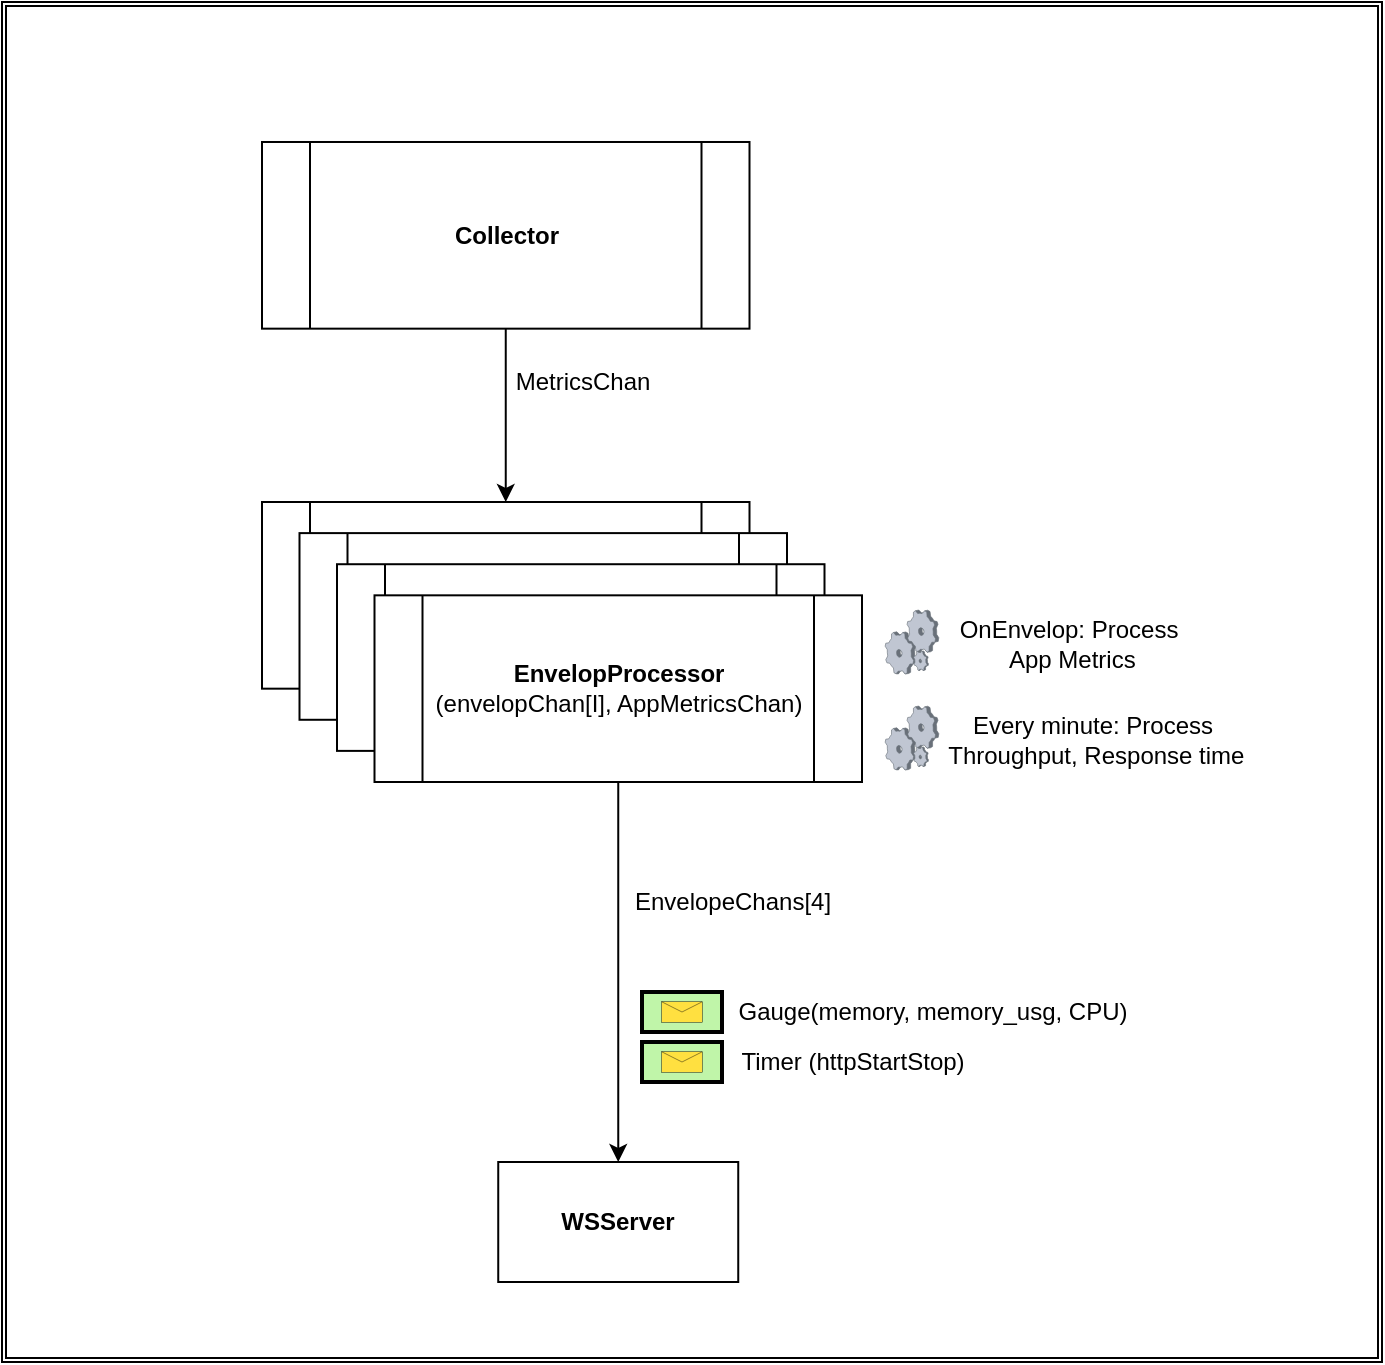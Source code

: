 <mxfile version="17.4.3" type="github">
  <diagram id="ClWLAPvfIvwGukn5o-0z" name="Page-1">
    <mxGraphModel dx="1298" dy="809" grid="1" gridSize="10" guides="1" tooltips="1" connect="1" arrows="1" fold="1" page="1" pageScale="1" pageWidth="850" pageHeight="1100" math="0" shadow="0">
      <root>
        <mxCell id="0" />
        <mxCell id="1" parent="0" />
        <mxCell id="9_87h270WvveJxzQN95r-19" value="" style="shape=ext;double=1;rounded=0;whiteSpace=wrap;html=1;" vertex="1" parent="1">
          <mxGeometry x="120" y="10" width="690" height="680" as="geometry" />
        </mxCell>
        <mxCell id="VwNAfn6jYMPkoOhHDSCv-5" value="" style="group" parent="1" vertex="1" connectable="0">
          <mxGeometry x="250" y="260" width="300" height="140" as="geometry" />
        </mxCell>
        <mxCell id="VwNAfn6jYMPkoOhHDSCv-1" value="EnvelopProcessor" style="shape=process;whiteSpace=wrap;html=1;backgroundOutline=1;" parent="VwNAfn6jYMPkoOhHDSCv-5" vertex="1">
          <mxGeometry width="243.75" height="93.333" as="geometry" />
        </mxCell>
        <mxCell id="VwNAfn6jYMPkoOhHDSCv-2" value="EnvelopProcessor" style="shape=process;whiteSpace=wrap;html=1;backgroundOutline=1;" parent="VwNAfn6jYMPkoOhHDSCv-5" vertex="1">
          <mxGeometry x="18.75" y="15.556" width="243.75" height="93.333" as="geometry" />
        </mxCell>
        <mxCell id="VwNAfn6jYMPkoOhHDSCv-3" value="EnvelopProcessor" style="shape=process;whiteSpace=wrap;html=1;backgroundOutline=1;" parent="VwNAfn6jYMPkoOhHDSCv-5" vertex="1">
          <mxGeometry x="37.5" y="31.111" width="243.75" height="93.333" as="geometry" />
        </mxCell>
        <mxCell id="VwNAfn6jYMPkoOhHDSCv-4" value="&lt;b&gt;EnvelopProcessor&lt;/b&gt;&lt;br&gt;(envelopChan[I], AppMetricsChan)" style="shape=process;whiteSpace=wrap;html=1;backgroundOutline=1;" parent="VwNAfn6jYMPkoOhHDSCv-5" vertex="1">
          <mxGeometry x="56.25" y="46.667" width="243.75" height="93.333" as="geometry" />
        </mxCell>
        <mxCell id="VwNAfn6jYMPkoOhHDSCv-6" value="&lt;b&gt;WSServer&lt;/b&gt;" style="rounded=0;whiteSpace=wrap;html=1;" parent="1" vertex="1">
          <mxGeometry x="368.12" y="590" width="120" height="60" as="geometry" />
        </mxCell>
        <mxCell id="VwNAfn6jYMPkoOhHDSCv-7" style="edgeStyle=orthogonalEdgeStyle;rounded=0;orthogonalLoop=1;jettySize=auto;html=1;exitX=0.5;exitY=1;exitDx=0;exitDy=0;entryX=0.5;entryY=0;entryDx=0;entryDy=0;" parent="1" source="VwNAfn6jYMPkoOhHDSCv-4" target="VwNAfn6jYMPkoOhHDSCv-6" edge="1">
          <mxGeometry relative="1" as="geometry" />
        </mxCell>
        <mxCell id="VwNAfn6jYMPkoOhHDSCv-8" value="EnvelopeChans[4]" style="text;html=1;align=center;verticalAlign=middle;resizable=0;points=[];autosize=1;strokeColor=none;fillColor=none;" parent="1" vertex="1">
          <mxGeometry x="430" y="450" width="110" height="20" as="geometry" />
        </mxCell>
        <mxCell id="VwNAfn6jYMPkoOhHDSCv-14" value="" style="edgeStyle=orthogonalEdgeStyle;rounded=0;orthogonalLoop=1;jettySize=auto;html=1;entryX=0.5;entryY=0;entryDx=0;entryDy=0;" parent="1" source="VwNAfn6jYMPkoOhHDSCv-11" target="VwNAfn6jYMPkoOhHDSCv-1" edge="1">
          <mxGeometry relative="1" as="geometry" />
        </mxCell>
        <mxCell id="VwNAfn6jYMPkoOhHDSCv-11" value="&lt;b&gt;Collector&lt;/b&gt;" style="shape=process;whiteSpace=wrap;html=1;backgroundOutline=1;" parent="1" vertex="1">
          <mxGeometry x="250" y="79.997" width="243.75" height="93.333" as="geometry" />
        </mxCell>
        <mxCell id="VwNAfn6jYMPkoOhHDSCv-16" value="MetricsChan" style="text;html=1;align=center;verticalAlign=middle;resizable=0;points=[];autosize=1;strokeColor=none;fillColor=none;" parent="1" vertex="1">
          <mxGeometry x="370" y="190" width="80" height="20" as="geometry" />
        </mxCell>
        <mxCell id="9_87h270WvveJxzQN95r-9" value="" style="group" vertex="1" connectable="0" parent="1">
          <mxGeometry x="440" y="480" width="270" height="70" as="geometry" />
        </mxCell>
        <mxCell id="9_87h270WvveJxzQN95r-3" value="" style="strokeWidth=2;outlineConnect=0;dashed=0;align=center;fontSize=8;fillColor=#c0f5a9;verticalLabelPosition=bottom;verticalAlign=top;shape=mxgraph.eip.envelope_wrapper;" vertex="1" parent="9_87h270WvveJxzQN95r-9">
          <mxGeometry y="25" width="40" height="20" as="geometry" />
        </mxCell>
        <mxCell id="9_87h270WvveJxzQN95r-6" value="" style="strokeWidth=2;outlineConnect=0;dashed=0;align=center;fontSize=8;fillColor=#c0f5a9;verticalLabelPosition=bottom;verticalAlign=top;shape=mxgraph.eip.envelope_wrapper;" vertex="1" parent="9_87h270WvveJxzQN95r-9">
          <mxGeometry y="50" width="40" height="20" as="geometry" />
        </mxCell>
        <mxCell id="9_87h270WvveJxzQN95r-7" value="Gauge(memory, memory_usg, CPU)" style="text;html=1;align=center;verticalAlign=middle;resizable=0;points=[];autosize=1;strokeColor=none;fillColor=none;" vertex="1" parent="9_87h270WvveJxzQN95r-9">
          <mxGeometry x="40" y="25" width="210" height="20" as="geometry" />
        </mxCell>
        <mxCell id="9_87h270WvveJxzQN95r-8" value="Timer (httpStartStop)&lt;br&gt;" style="text;html=1;align=center;verticalAlign=middle;resizable=0;points=[];autosize=1;strokeColor=none;fillColor=none;" vertex="1" parent="9_87h270WvveJxzQN95r-9">
          <mxGeometry x="40" y="50" width="130" height="20" as="geometry" />
        </mxCell>
        <mxCell id="9_87h270WvveJxzQN95r-12" value="" style="verticalLabelPosition=bottom;sketch=0;aspect=fixed;html=1;verticalAlign=top;strokeColor=none;align=center;outlineConnect=0;shape=mxgraph.citrix.process;" vertex="1" parent="1">
          <mxGeometry x="561.58" y="314" width="26.84" height="32" as="geometry" />
        </mxCell>
        <mxCell id="9_87h270WvveJxzQN95r-13" value="" style="verticalLabelPosition=bottom;sketch=0;aspect=fixed;html=1;verticalAlign=top;strokeColor=none;align=center;outlineConnect=0;shape=mxgraph.citrix.process;" vertex="1" parent="1">
          <mxGeometry x="561.58" y="362" width="26.84" height="32" as="geometry" />
        </mxCell>
        <mxCell id="9_87h270WvveJxzQN95r-14" value="Every minute: Process&lt;br&gt;&amp;nbsp;Throughput, Response time" style="text;html=1;align=center;verticalAlign=middle;resizable=0;points=[];autosize=1;strokeColor=none;fillColor=none;" vertex="1" parent="1">
          <mxGeometry x="580" y="364" width="170" height="30" as="geometry" />
        </mxCell>
        <mxCell id="9_87h270WvveJxzQN95r-15" value="OnEnvelop: Process&lt;br&gt;&amp;nbsp;App Metrics&lt;br&gt;" style="text;html=1;align=center;verticalAlign=middle;resizable=0;points=[];autosize=1;strokeColor=none;fillColor=none;" vertex="1" parent="1">
          <mxGeometry x="588.42" y="316" width="130" height="30" as="geometry" />
        </mxCell>
      </root>
    </mxGraphModel>
  </diagram>
</mxfile>
